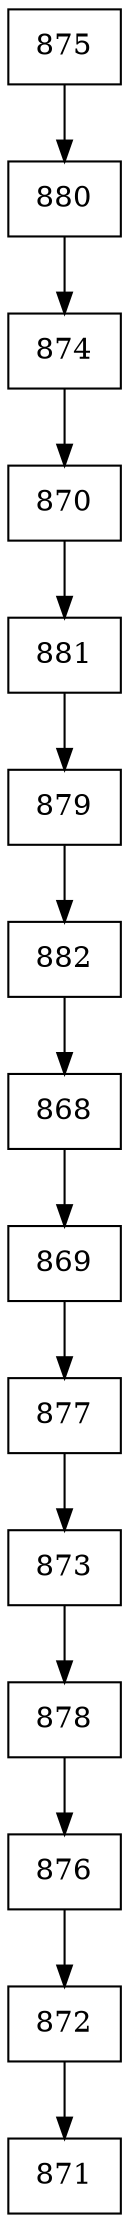 digraph G {
  node [shape=record];
  node0 [label="{875}"];
  node0 -> node1;
  node1 [label="{880}"];
  node1 -> node2;
  node2 [label="{874}"];
  node2 -> node3;
  node3 [label="{870}"];
  node3 -> node4;
  node4 [label="{881}"];
  node4 -> node5;
  node5 [label="{879}"];
  node5 -> node6;
  node6 [label="{882}"];
  node6 -> node7;
  node7 [label="{868}"];
  node7 -> node8;
  node8 [label="{869}"];
  node8 -> node9;
  node9 [label="{877}"];
  node9 -> node10;
  node10 [label="{873}"];
  node10 -> node11;
  node11 [label="{878}"];
  node11 -> node12;
  node12 [label="{876}"];
  node12 -> node13;
  node13 [label="{872}"];
  node13 -> node14;
  node14 [label="{871}"];
}
